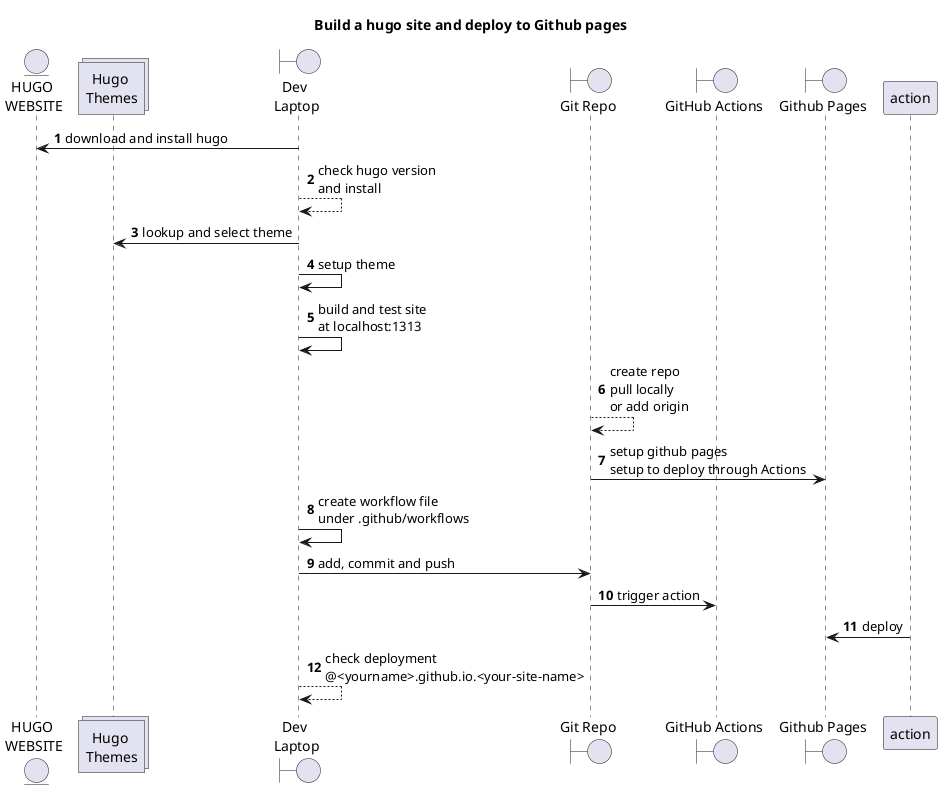 @startuml
autonumber
title "Build a hugo site and deploy to Github pages"
entity "HUGO \nWEBSITE" as Hugo
collections "Hugo \nThemes" as themes
boundary "Dev \nLaptop" as local
boundary "Git Repo" as repo
boundary "GitHub Actions" as actions 
boundary "Github Pages" as pages


local ->Hugo: download and install hugo
local --> local: check hugo version \nand install
local -> themes: lookup and select theme
local -> local: setup theme
local -> local: build and test site \nat localhost:1313

repo --> repo: create repo \npull locally \nor add origin
repo ->pages: setup github pages \nsetup to deploy through Actions
local -> local: create workflow file \nunder .github/workflows 
local ->repo: add, commit and push 
repo ->actions: trigger action
action -> pages: deploy

local -->local: check deployment \n@<yourname>.github.io.<your-site-name>

@enduml